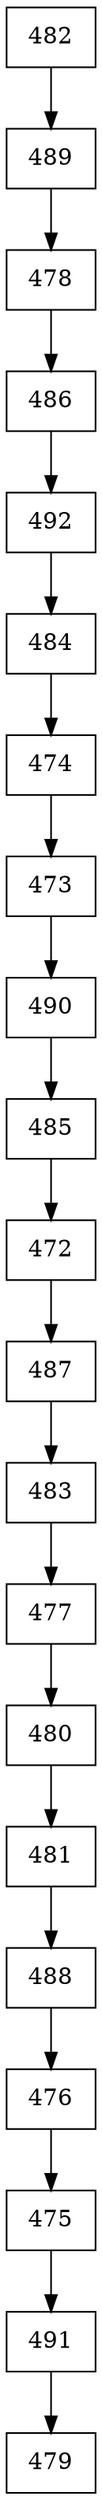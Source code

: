 digraph G {
  node [shape=record];
  node0 [label="{482}"];
  node0 -> node1;
  node1 [label="{489}"];
  node1 -> node2;
  node2 [label="{478}"];
  node2 -> node3;
  node3 [label="{486}"];
  node3 -> node4;
  node4 [label="{492}"];
  node4 -> node5;
  node5 [label="{484}"];
  node5 -> node6;
  node6 [label="{474}"];
  node6 -> node7;
  node7 [label="{473}"];
  node7 -> node8;
  node8 [label="{490}"];
  node8 -> node9;
  node9 [label="{485}"];
  node9 -> node10;
  node10 [label="{472}"];
  node10 -> node11;
  node11 [label="{487}"];
  node11 -> node12;
  node12 [label="{483}"];
  node12 -> node13;
  node13 [label="{477}"];
  node13 -> node14;
  node14 [label="{480}"];
  node14 -> node15;
  node15 [label="{481}"];
  node15 -> node16;
  node16 [label="{488}"];
  node16 -> node17;
  node17 [label="{476}"];
  node17 -> node18;
  node18 [label="{475}"];
  node18 -> node19;
  node19 [label="{491}"];
  node19 -> node20;
  node20 [label="{479}"];
}
